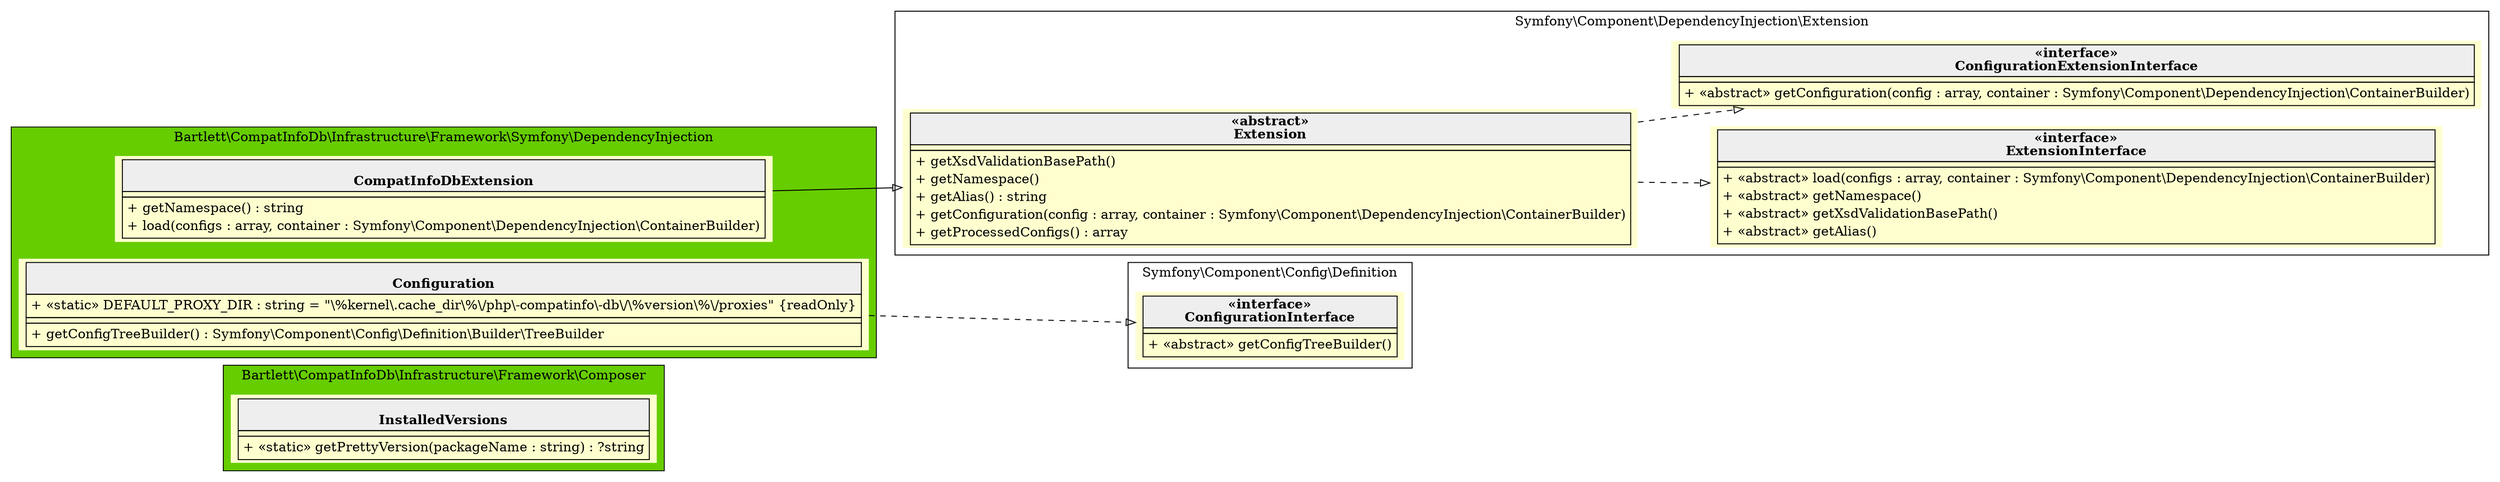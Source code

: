 digraph {
  graph [rankdir="LR" bgcolor="transparent"]
  node [fillcolor="#FEFECE" style="filled"]
  subgraph cluster_0 {
    graph [bgcolor="chartreuse3"]
    label = "Bartlett\\CompatInfoDb\\Infrastructure\\Framework\\Composer"
    "Bartlett\\CompatInfoDb\\Infrastructure\\Framework\\Composer\\InstalledVersions" [shape="none" label=<
<table cellspacing="0" border="0" cellborder="1">
    <tr><td bgcolor="#eeeeee"><b><br/>InstalledVersions</b></td></tr>
    <tr><td></td></tr>
    <tr><td><table border="0" cellspacing="0" cellpadding="2">
    <tr><td align="left">+ «static» getPrettyVersion(packageName : string) : ?string</td></tr>
</table></td></tr>
</table>>]
  }
  subgraph cluster_1 {
    graph [bgcolor="chartreuse3"]
    label = "Bartlett\\CompatInfoDb\\Infrastructure\\Framework\\Symfony\\DependencyInjection"
    "Bartlett\\CompatInfoDb\\Infrastructure\\Framework\\Symfony\\DependencyInjection\\CompatInfoDbExtension" [shape="none" label=<
<table cellspacing="0" border="0" cellborder="1">
    <tr><td bgcolor="#eeeeee"><b><br/>CompatInfoDbExtension</b></td></tr>
    <tr><td></td></tr>
    <tr><td><table border="0" cellspacing="0" cellpadding="2">
    <tr><td align="left">+ getNamespace() : string</td></tr>
    <tr><td align="left">+ load(configs : array, container : Symfony\\Component\\DependencyInjection\\ContainerBuilder)</td></tr>
</table></td></tr>
</table>>]
    "Bartlett\\CompatInfoDb\\Infrastructure\\Framework\\Symfony\\DependencyInjection\\Configuration" [shape="none" label=<
<table cellspacing="0" border="0" cellborder="1">
    <tr><td bgcolor="#eeeeee"><b><br/>Configuration</b></td></tr>
    <tr><td><table border="0" cellspacing="0" cellpadding="2">
    <tr><td align="left">+ «static» DEFAULT_PROXY_DIR : string = "\%kernel\.cache_dir\%\/php\-compatinfo\-db\/\%version\%\/proxies" {readOnly}</td></tr>
</table></td></tr>
    <tr><td></td></tr>
    <tr><td><table border="0" cellspacing="0" cellpadding="2">
    <tr><td align="left">+ getConfigTreeBuilder() : Symfony\\Component\\Config\\Definition\\Builder\\TreeBuilder</td></tr>
</table></td></tr>
</table>>]
  }
  subgraph cluster_2 {
    label = "Symfony\\Component\\DependencyInjection\\Extension"
    "Symfony\\Component\\DependencyInjection\\Extension\\Extension" [shape="none" label=<
<table cellspacing="0" border="0" cellborder="1">
    <tr><td bgcolor="#eeeeee"><b>«abstract»<br/>Extension</b></td></tr>
    <tr><td></td></tr>
    <tr><td><table border="0" cellspacing="0" cellpadding="2">
    <tr><td align="left">+ getXsdValidationBasePath()</td></tr>
    <tr><td align="left">+ getNamespace()</td></tr>
    <tr><td align="left">+ getAlias() : string</td></tr>
    <tr><td align="left">+ getConfiguration(config : array, container : Symfony\\Component\\DependencyInjection\\ContainerBuilder)</td></tr>
    <tr><td align="left">+ getProcessedConfigs() : array</td></tr>
</table></td></tr>
</table>>]
    "Symfony\\Component\\DependencyInjection\\Extension\\ExtensionInterface" [shape="none" label=<
<table cellspacing="0" border="0" cellborder="1">
    <tr><td bgcolor="#eeeeee"><b>«interface»<br/>ExtensionInterface</b></td></tr>
    <tr><td></td></tr>
    <tr><td><table border="0" cellspacing="0" cellpadding="2">
    <tr><td align="left">+ «abstract» load(configs : array, container : Symfony\\Component\\DependencyInjection\\ContainerBuilder)</td></tr>
    <tr><td align="left">+ «abstract» getNamespace()</td></tr>
    <tr><td align="left">+ «abstract» getXsdValidationBasePath()</td></tr>
    <tr><td align="left">+ «abstract» getAlias()</td></tr>
</table></td></tr>
</table>>]
    "Symfony\\Component\\DependencyInjection\\Extension\\ConfigurationExtensionInterface" [shape="none" label=<
<table cellspacing="0" border="0" cellborder="1">
    <tr><td bgcolor="#eeeeee"><b>«interface»<br/>ConfigurationExtensionInterface</b></td></tr>
    <tr><td></td></tr>
    <tr><td><table border="0" cellspacing="0" cellpadding="2">
    <tr><td align="left">+ «abstract» getConfiguration(config : array, container : Symfony\\Component\\DependencyInjection\\ContainerBuilder)</td></tr>
</table></td></tr>
</table>>]
  }
  subgraph cluster_3 {
    label = "Symfony\\Component\\Config\\Definition"
    "Symfony\\Component\\Config\\Definition\\ConfigurationInterface" [shape="none" label=<
<table cellspacing="0" border="0" cellborder="1">
    <tr><td bgcolor="#eeeeee"><b>«interface»<br/>ConfigurationInterface</b></td></tr>
    <tr><td></td></tr>
    <tr><td><table border="0" cellspacing="0" cellpadding="2">
    <tr><td align="left">+ «abstract» getConfigTreeBuilder()</td></tr>
</table></td></tr>
</table>>]
  }
  "Symfony\\Component\\DependencyInjection\\Extension\\Extension" -> "Symfony\\Component\\DependencyInjection\\Extension\\ExtensionInterface" [arrowhead="empty" style="dashed"]
  "Symfony\\Component\\DependencyInjection\\Extension\\Extension" -> "Symfony\\Component\\DependencyInjection\\Extension\\ConfigurationExtensionInterface" [arrowhead="empty" style="dashed"]
  "Bartlett\\CompatInfoDb\\Infrastructure\\Framework\\Symfony\\DependencyInjection\\CompatInfoDbExtension" -> "Symfony\\Component\\DependencyInjection\\Extension\\Extension" [arrowhead="empty" style="filled"]
  "Bartlett\\CompatInfoDb\\Infrastructure\\Framework\\Symfony\\DependencyInjection\\Configuration" -> "Symfony\\Component\\Config\\Definition\\ConfigurationInterface" [arrowhead="empty" style="dashed"]
}
